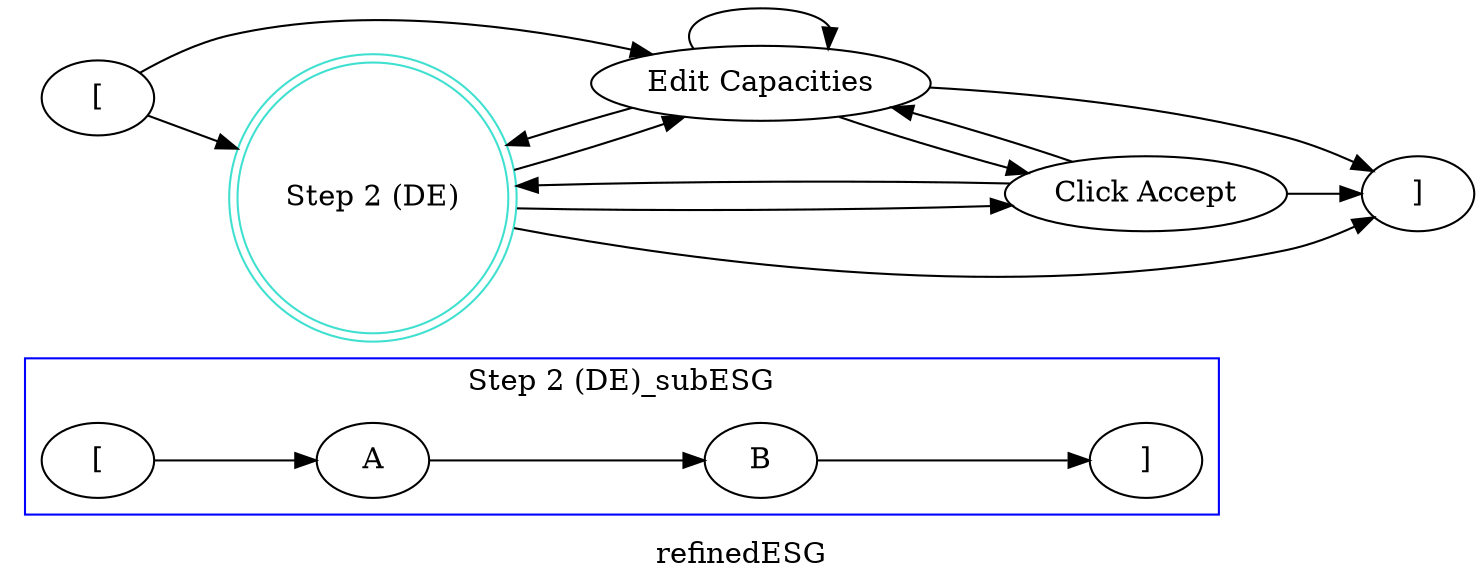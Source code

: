 digraph G {
rankdir = LR
subgraph clusterStep2_subESG {
label = Step2_subESG
color = "blue"
label = "Step 2 (DE)_subESG";
esg1_vertex0 -> esg1_vertex1[ color = black];
esg1_vertex1 -> esg1_vertex2[ color = black];
esg1_vertex2 -> esg1_vertex3[ color = black];
esg1_vertex0 [label = "[", shape = ellipse, color=black]
esg1_vertex1 [label = "A", shape = ellipse, color=black]
esg1_vertex2 [label = "B", shape = ellipse, color=black]
esg1_vertex3 [label = "]", shape = ellipse, color=black]
}
label = "refinedESG";
esg0_vertex0 -> esg0_vertex1[ color = black];
esg0_vertex0 -> esg0_vertex2[ color = black];
esg0_vertex1 -> esg0_vertex2[ color = black];
esg0_vertex2 -> esg0_vertex1[ color = black];
esg0_vertex1 -> esg0_vertex3[ color = black];
esg0_vertex3 -> esg0_vertex1[ color = black];
esg0_vertex1 -> esg0_vertex4[ color = black];
esg0_vertex2 -> esg0_vertex3[ color = black];
esg0_vertex3 -> esg0_vertex2[ color = black];
esg0_vertex2 -> esg0_vertex4[ color = black];
esg0_vertex2 -> esg0_vertex2[ color = black];
esg0_vertex3 -> esg0_vertex4[ color = black];
esg0_vertex0 [label = "[", shape = ellipse, color=black]
esg0_vertex1 [label = "Step 2 (DE)", shape = doublecircle, color=turquoise]
esg0_vertex2 [label = "Edit Capacities", shape = ellipse, color=black]
esg0_vertex3 [label = "Click Accept", shape = ellipse, color=black]
esg0_vertex4 [label = "]", shape = ellipse, color=black]
}
